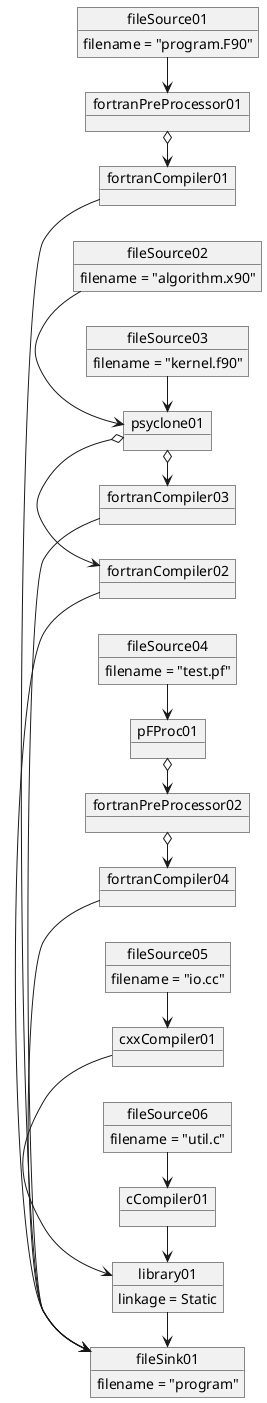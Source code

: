 @startuml

left to right direction

'''''''''''''''''''''''''''''''''''''''''''''''''''''''''''''''''''''''''''''''

object fileSource01 {
  filename = "program.F90"
}

object fortranPreProcessor01 {
}
fileSource01 -> fortranPreProcessor01

object fortranCompiler01 {
}
fortranPreProcessor01 o-> fortranCompiler01

'''''''''''''''''''''''''''''''''''''''''''''''''''''''''''''''''''''''''''''''

object fileSource02 {
  filename = "algorithm.x90"
}

object fileSource03 {
  filename = "kernel.f90"
}

object psyclone01 {
}
fileSource02 -> psyclone01
fileSource03 -> psyclone01

object fortranCompiler02 {
}
psyclone01 o-> fortranCompiler02

object fortranCompiler03 {
}
psyclone01 o-> fortranCompiler03

'''''''''''''''''''''''''''''''''''''''''''''''''''''''''''''''''''''''''''''''

object fileSource04 {
  filename = "test.pf"
}

object pFProc01 {
}
fileSource04 -> pFProc01

object fortranPreProcessor02 {
}
pFProc01 o-> fortranPreProcessor02

object fortranCompiler04 {
}
fortranPreProcessor02 o-> fortranCompiler04

'''''''''''''''''''''''''''''''''''''''''''''''''''''''''''''''''''''''''''''''

object fileSource05 {
  filename = "io.cc"
}

object cxxCompiler01 {
}
fileSource05 -> cxxCompiler01

'''''''''''''''''''''''''''''''''''''''''''''''''''''''''''''''''''''''''''''''

object fileSource06 {
  filename = "util.c"
}

object cCompiler01 {
}
fileSource06 -> cCompiler01

'''''''''''''''''''''''''''''''''''''''''''''''''''''''''''''''''''''''''''''''

object library01 {
  linkage = Static
}
cxxCompiler01 -> library01
cCompiler01 -> library01

'''''''''''''''''''''''''''''''''''''''''''''''''''''''''''''''''''''''''''''''

object fileSink01 {
  filename = "program"
}
fortranCompiler01 -> fileSink01
fortranCompiler02 -> fileSink01
fortranCompiler03 -> fileSink01
fortranCompiler04 -> fileSink01
library01         -> fileSink01

@end uml
